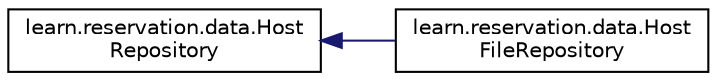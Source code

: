digraph "Graphical Class Hierarchy"
{
 // LATEX_PDF_SIZE
  edge [fontname="Helvetica",fontsize="10",labelfontname="Helvetica",labelfontsize="10"];
  node [fontname="Helvetica",fontsize="10",shape=record];
  rankdir="LR";
  Node0 [label="learn.reservation.data.Host\lRepository",height=0.2,width=0.4,color="black", fillcolor="white", style="filled",URL="$interfacelearn_1_1reservation_1_1data_1_1_host_repository.html",tooltip=" "];
  Node0 -> Node1 [dir="back",color="midnightblue",fontsize="10",style="solid",fontname="Helvetica"];
  Node1 [label="learn.reservation.data.Host\lFileRepository",height=0.2,width=0.4,color="black", fillcolor="white", style="filled",URL="$classlearn_1_1reservation_1_1data_1_1_host_file_repository.html",tooltip=" "];
}
